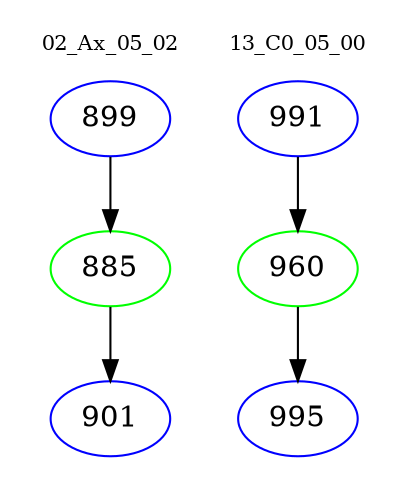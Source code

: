 digraph{
subgraph cluster_0 {
color = white
label = "02_Ax_05_02";
fontsize=10;
T0_899 [label="899", color="blue"]
T0_899 -> T0_885 [color="black"]
T0_885 [label="885", color="green"]
T0_885 -> T0_901 [color="black"]
T0_901 [label="901", color="blue"]
}
subgraph cluster_1 {
color = white
label = "13_C0_05_00";
fontsize=10;
T1_991 [label="991", color="blue"]
T1_991 -> T1_960 [color="black"]
T1_960 [label="960", color="green"]
T1_960 -> T1_995 [color="black"]
T1_995 [label="995", color="blue"]
}
}
